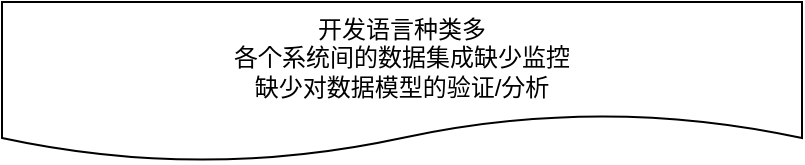 <mxfile version="14.6.10" type="github" pages="3">
  <diagram id="d1ab7348-05c3-a1e3-ca4d-12c340fd6b49" name="现状">
    <mxGraphModel dx="946" dy="646" grid="1" gridSize="10" guides="1" tooltips="1" connect="1" arrows="1" fold="1" page="1" pageScale="1" pageWidth="1169" pageHeight="827" background="#ffffff" math="0" shadow="0">
      <root>
        <mxCell id="0" />
        <mxCell id="1" parent="0" />
        <mxCell id="_vDph4-_2GJOsG-jLW1l-163" value="开发语言种类多&lt;br&gt;各个系统间的数据集成缺少监控&lt;br&gt;缺少对数据模型的验证/分析" style="shape=document;whiteSpace=wrap;html=1;boundedLbl=1;" vertex="1" parent="1">
          <mxGeometry x="150" y="210" width="400" height="80" as="geometry" />
        </mxCell>
      </root>
    </mxGraphModel>
  </diagram>
  <diagram id="HXNm5G8wveBcK3pQ0W9q" name="架构总览">
    <mxGraphModel dx="946" dy="646" grid="1" gridSize="10" guides="1" tooltips="1" connect="1" arrows="1" fold="1" page="1" pageScale="1" pageWidth="827" pageHeight="1169" math="0" shadow="0">
      <root>
        <mxCell id="XnInveQIR6jjp1m6aVqz-0" />
        <mxCell id="XnInveQIR6jjp1m6aVqz-1" parent="XnInveQIR6jjp1m6aVqz-0" />
        <mxCell id="XnInveQIR6jjp1m6aVqz-2" value="" style="rounded=0;whiteSpace=wrap;html=1;" vertex="1" parent="XnInveQIR6jjp1m6aVqz-1">
          <mxGeometry x="140" y="80" width="220" height="360" as="geometry" />
        </mxCell>
        <mxCell id="XnInveQIR6jjp1m6aVqz-3" value="API" style="rounded=1;whiteSpace=wrap;html=1;" vertex="1" parent="XnInveQIR6jjp1m6aVqz-1">
          <mxGeometry y="90" width="120" height="60" as="geometry" />
        </mxCell>
        <mxCell id="XnInveQIR6jjp1m6aVqz-4" value="FTP" style="rounded=1;whiteSpace=wrap;html=1;" vertex="1" parent="XnInveQIR6jjp1m6aVqz-1">
          <mxGeometry y="180" width="120" height="60" as="geometry" />
        </mxCell>
        <mxCell id="XnInveQIR6jjp1m6aVqz-5" value="XML(IDOC)" style="rounded=1;whiteSpace=wrap;html=1;" vertex="1" parent="XnInveQIR6jjp1m6aVqz-1">
          <mxGeometry y="260" width="120" height="60" as="geometry" />
        </mxCell>
        <mxCell id="XnInveQIR6jjp1m6aVqz-6" value="...." style="rounded=1;whiteSpace=wrap;html=1;" vertex="1" parent="XnInveQIR6jjp1m6aVqz-1">
          <mxGeometry y="340" width="120" height="60" as="geometry" />
        </mxCell>
        <mxCell id="XnInveQIR6jjp1m6aVqz-7" value="Json Convert&lt;br&gt;Engine" style="rounded=1;whiteSpace=wrap;html=1;" vertex="1" parent="XnInveQIR6jjp1m6aVqz-1">
          <mxGeometry x="190" y="110" width="120" height="60" as="geometry" />
        </mxCell>
        <mxCell id="XnInveQIR6jjp1m6aVqz-8" value="DMV&lt;br&gt;Engine" style="rounded=1;whiteSpace=wrap;html=1;" vertex="1" parent="XnInveQIR6jjp1m6aVqz-1">
          <mxGeometry x="190" y="200" width="120" height="60" as="geometry" />
        </mxCell>
        <mxCell id="XnInveQIR6jjp1m6aVqz-9" value="Dashboard" style="rounded=1;whiteSpace=wrap;html=1;" vertex="1" parent="XnInveQIR6jjp1m6aVqz-1">
          <mxGeometry x="190" y="300" width="120" height="60" as="geometry" />
        </mxCell>
        <mxCell id="XnInveQIR6jjp1m6aVqz-10" value="" style="rounded=0;whiteSpace=wrap;html=1;" vertex="1" parent="XnInveQIR6jjp1m6aVqz-1">
          <mxGeometry x="395" y="80" width="570" height="360" as="geometry" />
        </mxCell>
        <mxCell id="XnInveQIR6jjp1m6aVqz-23" value="" style="edgeStyle=orthogonalEdgeStyle;rounded=0;orthogonalLoop=1;jettySize=auto;html=1;" edge="1" parent="XnInveQIR6jjp1m6aVqz-1" source="XnInveQIR6jjp1m6aVqz-11" target="XnInveQIR6jjp1m6aVqz-15">
          <mxGeometry relative="1" as="geometry" />
        </mxCell>
        <mxCell id="XnInveQIR6jjp1m6aVqz-11" value="Java" style="rounded=1;whiteSpace=wrap;html=1;" vertex="1" parent="XnInveQIR6jjp1m6aVqz-1">
          <mxGeometry x="470" y="130" width="120" height="80" as="geometry" />
        </mxCell>
        <mxCell id="XnInveQIR6jjp1m6aVqz-12" value="App1" style="text;html=1;strokeColor=none;fillColor=none;align=center;verticalAlign=middle;whiteSpace=wrap;rounded=0;" vertex="1" parent="XnInveQIR6jjp1m6aVqz-1">
          <mxGeometry x="510" y="100" width="40" height="20" as="geometry" />
        </mxCell>
        <mxCell id="XnInveQIR6jjp1m6aVqz-24" value="" style="edgeStyle=orthogonalEdgeStyle;rounded=0;orthogonalLoop=1;jettySize=auto;html=1;" edge="1" parent="XnInveQIR6jjp1m6aVqz-1" source="XnInveQIR6jjp1m6aVqz-15" target="XnInveQIR6jjp1m6aVqz-17">
          <mxGeometry relative="1" as="geometry" />
        </mxCell>
        <mxCell id="XnInveQIR6jjp1m6aVqz-15" value="Python" style="rounded=1;whiteSpace=wrap;html=1;" vertex="1" parent="XnInveQIR6jjp1m6aVqz-1">
          <mxGeometry x="620" y="130" width="120" height="80" as="geometry" />
        </mxCell>
        <mxCell id="XnInveQIR6jjp1m6aVqz-16" value="App2" style="text;html=1;strokeColor=none;fillColor=none;align=center;verticalAlign=middle;whiteSpace=wrap;rounded=0;" vertex="1" parent="XnInveQIR6jjp1m6aVqz-1">
          <mxGeometry x="660" y="100" width="40" height="20" as="geometry" />
        </mxCell>
        <mxCell id="XnInveQIR6jjp1m6aVqz-17" value="Others" style="rounded=1;whiteSpace=wrap;html=1;" vertex="1" parent="XnInveQIR6jjp1m6aVqz-1">
          <mxGeometry x="770" y="130" width="120" height="80" as="geometry" />
        </mxCell>
        <mxCell id="XnInveQIR6jjp1m6aVqz-18" value="AppN" style="text;html=1;strokeColor=none;fillColor=none;align=center;verticalAlign=middle;whiteSpace=wrap;rounded=0;" vertex="1" parent="XnInveQIR6jjp1m6aVqz-1">
          <mxGeometry x="810" y="100" width="40" height="20" as="geometry" />
        </mxCell>
        <mxCell id="XnInveQIR6jjp1m6aVqz-25" value="Open trace Engine" style="rounded=1;whiteSpace=wrap;html=1;" vertex="1" parent="XnInveQIR6jjp1m6aVqz-1">
          <mxGeometry x="470" y="260" width="430" height="60" as="geometry" />
        </mxCell>
        <mxCell id="XnInveQIR6jjp1m6aVqz-26" value="DB" style="shape=cylinder3;whiteSpace=wrap;html=1;boundedLbl=1;backgroundOutline=1;size=15;" vertex="1" parent="XnInveQIR6jjp1m6aVqz-1">
          <mxGeometry x="280" y="460" width="200" height="80" as="geometry" />
        </mxCell>
        <mxCell id="XnInveQIR6jjp1m6aVqz-27" value="ES" style="shape=cylinder3;whiteSpace=wrap;html=1;boundedLbl=1;backgroundOutline=1;size=15;" vertex="1" parent="XnInveQIR6jjp1m6aVqz-1">
          <mxGeometry x="590" y="460" width="180" height="80" as="geometry" />
        </mxCell>
      </root>
    </mxGraphModel>
  </diagram>
  <diagram id="6iJYTBl-p2sQ958QCXrZ" name="技术解答">
    <mxGraphModel dx="946" dy="646" grid="1" gridSize="10" guides="1" tooltips="1" connect="1" arrows="1" fold="1" page="1" pageScale="1" pageWidth="827" pageHeight="1169" math="0" shadow="0">
      <root>
        <mxCell id="0APWGcUwLz14J6kGtCH4-0" />
        <mxCell id="0APWGcUwLz14J6kGtCH4-1" parent="0APWGcUwLz14J6kGtCH4-0" />
      </root>
    </mxGraphModel>
  </diagram>
</mxfile>
